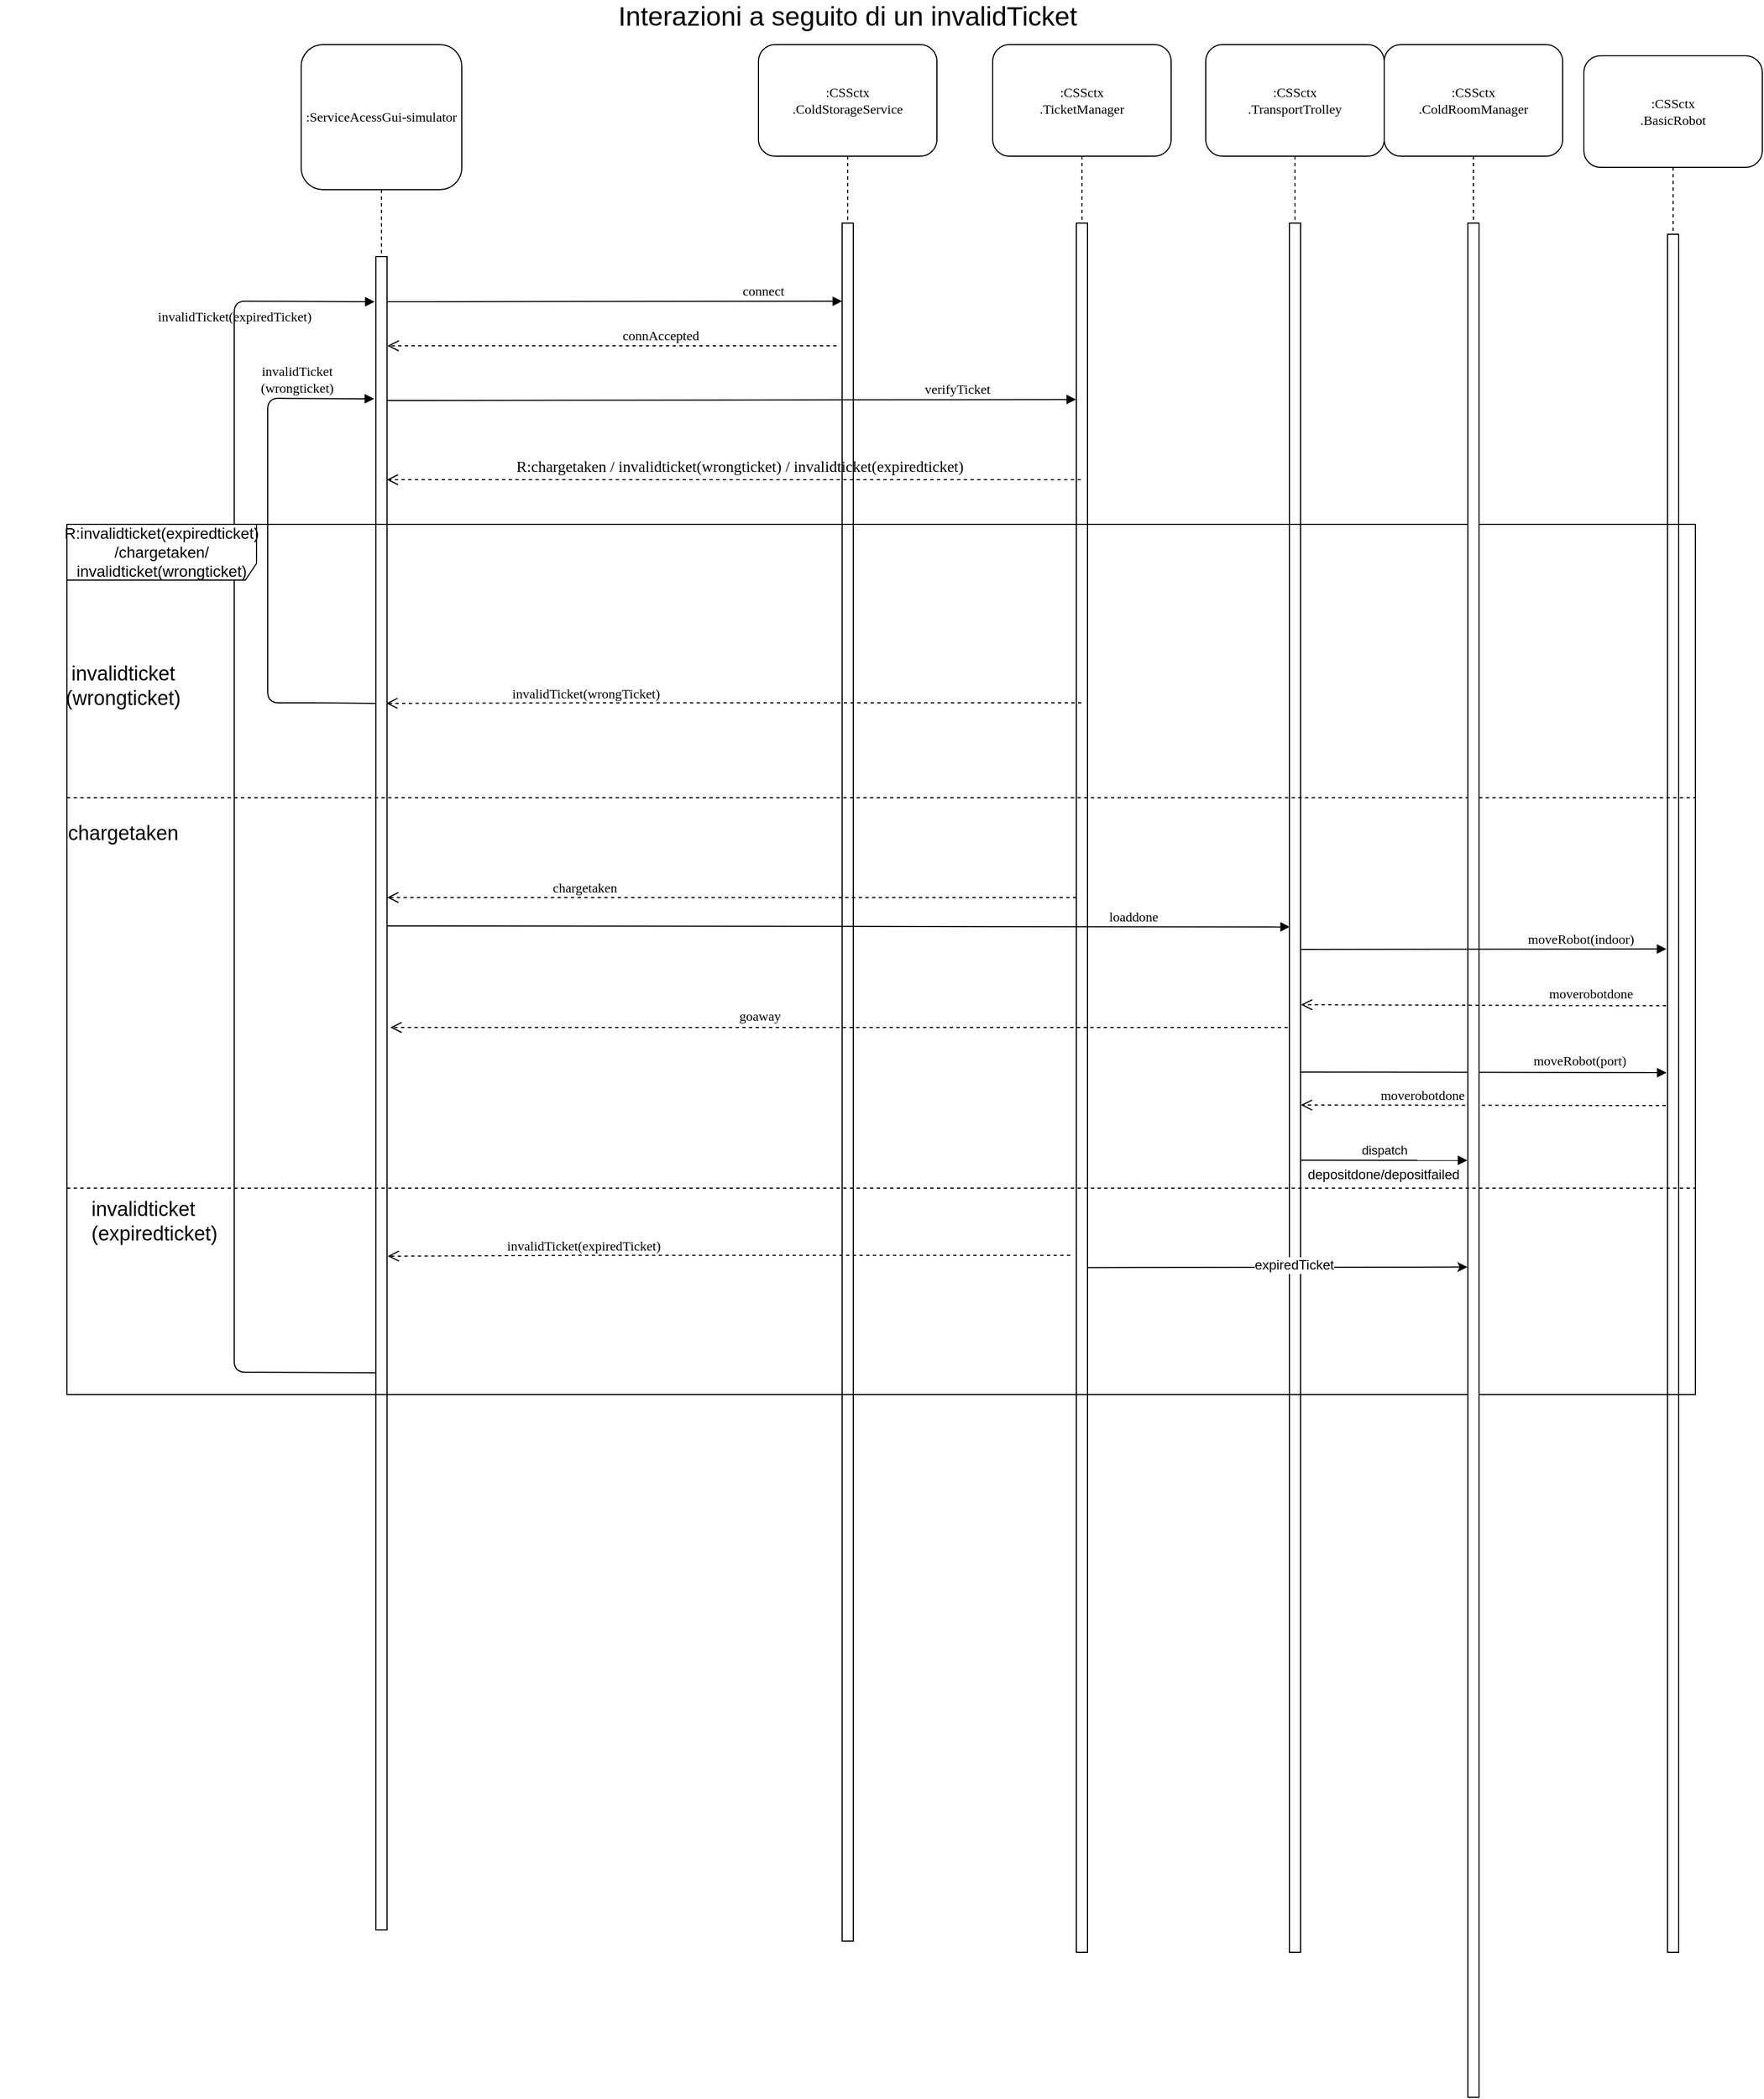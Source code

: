 <mxfile version="22.0.3" type="device">
  <diagram id="quIMlvd18_bg2elPpY9j" name="Pagina-2">
    <mxGraphModel dx="1674" dy="870" grid="1" gridSize="10" guides="1" tooltips="1" connect="1" arrows="1" fold="1" page="1" pageScale="1" pageWidth="827" pageHeight="1169" math="0" shadow="0">
      <root>
        <mxCell id="0" />
        <mxCell id="1" parent="0" />
        <mxCell id="N2O-ApHA6fofq8clF46Y-1" value=":ServiceAcessGui-simulator&lt;br&gt;" style="shape=umlLifeline;perimeter=lifelinePerimeter;whiteSpace=wrap;html=1;container=1;collapsible=0;recursiveResize=0;outlineConnect=0;rounded=1;shadow=0;comic=0;labelBackgroundColor=none;strokeWidth=1;fontFamily=Verdana;fontSize=12;align=center;size=130;" parent="1" vertex="1">
          <mxGeometry x="270" y="50" width="144" height="1300" as="geometry" />
        </mxCell>
        <mxCell id="N2O-ApHA6fofq8clF46Y-2" value="" style="html=1;points=[];perimeter=orthogonalPerimeter;rounded=0;shadow=0;comic=0;labelBackgroundColor=none;strokeWidth=1;fontFamily=Verdana;fontSize=12;align=center;" parent="N2O-ApHA6fofq8clF46Y-1" vertex="1">
          <mxGeometry x="67" y="190" width="10" height="1500" as="geometry" />
        </mxCell>
        <mxCell id="-1LEvT62y9rYPOEgt9M8-18" value="invalidTicket&lt;br&gt;(wrongticket)" style="html=1;verticalAlign=bottom;endArrow=block;labelBackgroundColor=none;fontFamily=Verdana;fontSize=12;entryX=-0.153;entryY=0.085;entryDx=0;entryDy=0;entryPerimeter=0;exitX=-0.055;exitY=0.267;exitDx=0;exitDy=0;exitPerimeter=0;" parent="N2O-ApHA6fofq8clF46Y-1" source="N2O-ApHA6fofq8clF46Y-2" target="N2O-ApHA6fofq8clF46Y-2" edge="1">
          <mxGeometry x="0.7" relative="1" as="geometry">
            <mxPoint x="60" y="590" as="sourcePoint" />
            <mxPoint x="60" y="320" as="targetPoint" />
            <Array as="points">
              <mxPoint x="20" y="590" />
              <mxPoint x="-30" y="590" />
              <mxPoint x="-30" y="317" />
            </Array>
            <mxPoint as="offset" />
          </mxGeometry>
        </mxCell>
        <mxCell id="-1LEvT62y9rYPOEgt9M8-21" value="invalidTicket(expiredTicket)" style="html=1;verticalAlign=bottom;endArrow=block;labelBackgroundColor=none;fontFamily=Verdana;fontSize=12;exitX=0.02;exitY=0.667;exitDx=0;exitDy=0;exitPerimeter=0;entryX=-0.114;entryY=0.027;entryDx=0;entryDy=0;entryPerimeter=0;" parent="N2O-ApHA6fofq8clF46Y-1" edge="1" target="N2O-ApHA6fofq8clF46Y-2" source="N2O-ApHA6fofq8clF46Y-2">
          <mxGeometry x="0.754" relative="1" as="geometry">
            <mxPoint x="60" y="1190" as="sourcePoint" />
            <mxPoint x="60" y="230" as="targetPoint" />
            <Array as="points">
              <mxPoint x="-60" y="1190" />
              <mxPoint x="-60" y="230" />
            </Array>
            <mxPoint as="offset" />
          </mxGeometry>
        </mxCell>
        <mxCell id="gZ9sGHbwMtrVvCfFXNdp-1" value=":CSSctx&lt;br&gt;.ColdStorageService" style="shape=umlLifeline;perimeter=lifelinePerimeter;whiteSpace=wrap;html=1;container=1;collapsible=0;recursiveResize=0;outlineConnect=0;rounded=1;shadow=0;comic=0;labelBackgroundColor=none;strokeWidth=1;fontFamily=Verdana;fontSize=12;align=center;size=100;points=[];" parent="1" vertex="1">
          <mxGeometry x="680" y="50" width="160" height="1700" as="geometry" />
        </mxCell>
        <mxCell id="gZ9sGHbwMtrVvCfFXNdp-2" value="" style="html=1;points=[];perimeter=orthogonalPerimeter;rounded=0;shadow=0;comic=0;labelBackgroundColor=none;strokeWidth=1;fontFamily=Verdana;fontSize=12;align=center;" parent="gZ9sGHbwMtrVvCfFXNdp-1" vertex="1">
          <mxGeometry x="75" y="160" width="10" height="1540" as="geometry" />
        </mxCell>
        <mxCell id="4cLTLOausn-tMqRDsMKk-3" value="connect" style="html=1;verticalAlign=bottom;endArrow=block;labelBackgroundColor=none;fontFamily=Verdana;fontSize=12;exitX=1.038;exitY=0.027;exitDx=0;exitDy=0;exitPerimeter=0;" parent="gZ9sGHbwMtrVvCfFXNdp-1" edge="1" source="N2O-ApHA6fofq8clF46Y-2">
          <mxGeometry x="0.653" relative="1" as="geometry">
            <mxPoint x="-330" y="230" as="sourcePoint" />
            <mxPoint x="75" y="230" as="targetPoint" />
            <Array as="points" />
            <mxPoint as="offset" />
          </mxGeometry>
        </mxCell>
        <mxCell id="rTRTFVOLgOanxBbqwZ-_-1" value="verifyTicket" style="html=1;verticalAlign=bottom;endArrow=block;labelBackgroundColor=none;fontFamily=Verdana;fontSize=12;entryX=-0.025;entryY=0.102;entryDx=0;entryDy=0;entryPerimeter=0;exitX=1.016;exitY=0.086;exitDx=0;exitDy=0;exitPerimeter=0;" parent="1" source="N2O-ApHA6fofq8clF46Y-2" edge="1" target="rTRTFVOLgOanxBbqwZ-_-4">
          <mxGeometry x="0.653" relative="1" as="geometry">
            <mxPoint x="360" y="370" as="sourcePoint" />
            <mxPoint x="950" y="370" as="targetPoint" />
            <Array as="points" />
            <mxPoint as="offset" />
          </mxGeometry>
        </mxCell>
        <mxCell id="rTRTFVOLgOanxBbqwZ-_-3" value=":CSSctx&lt;br&gt;.TicketManager" style="shape=umlLifeline;perimeter=lifelinePerimeter;whiteSpace=wrap;html=1;container=1;collapsible=0;recursiveResize=0;outlineConnect=0;rounded=1;shadow=0;comic=0;labelBackgroundColor=none;strokeWidth=1;fontFamily=Verdana;fontSize=12;align=center;size=100;points=[];" parent="1" vertex="1">
          <mxGeometry x="890" y="50" width="160" height="1710" as="geometry" />
        </mxCell>
        <mxCell id="rTRTFVOLgOanxBbqwZ-_-4" value="" style="html=1;points=[];perimeter=orthogonalPerimeter;rounded=0;shadow=0;comic=0;labelBackgroundColor=none;strokeWidth=1;fontFamily=Verdana;fontSize=12;align=center;" parent="rTRTFVOLgOanxBbqwZ-_-3" vertex="1">
          <mxGeometry x="75" y="160" width="10" height="1550" as="geometry" />
        </mxCell>
        <mxCell id="rTRTFVOLgOanxBbqwZ-_-6" value="&lt;font style=&quot;font-size: 14px;&quot;&gt;R:chargetaken / invalidticket(wrongticket) / invalidticket(expiredticket)&lt;/font&gt;" style="html=1;verticalAlign=bottom;endArrow=open;dashed=1;endSize=8;labelBackgroundColor=none;fontFamily=Verdana;fontSize=12;edgeStyle=elbowEdgeStyle;elbow=vertical;entryX=0.977;entryY=0.133;entryDx=0;entryDy=0;entryPerimeter=0;" parent="rTRTFVOLgOanxBbqwZ-_-3" target="N2O-ApHA6fofq8clF46Y-2" edge="1">
          <mxGeometry x="-0.015" relative="1" as="geometry">
            <mxPoint x="-540" y="390" as="targetPoint" />
            <Array as="points">
              <mxPoint x="-34.67" y="390" />
              <mxPoint x="-29.67" y="400" />
            </Array>
            <mxPoint x="79" y="390" as="sourcePoint" />
            <mxPoint as="offset" />
          </mxGeometry>
        </mxCell>
        <mxCell id="rTRTFVOLgOanxBbqwZ-_-16" value="goaway" style="html=1;verticalAlign=bottom;endArrow=open;dashed=1;endSize=8;labelBackgroundColor=none;fontFamily=Verdana;fontSize=12;edgeStyle=elbowEdgeStyle;elbow=horizontal;" parent="rTRTFVOLgOanxBbqwZ-_-3" edge="1">
          <mxGeometry x="0.186" y="-1" relative="1" as="geometry">
            <mxPoint x="-540" y="881" as="targetPoint" />
            <Array as="points">
              <mxPoint x="-339.67" y="881" />
              <mxPoint x="-334.67" y="891" />
            </Array>
            <mxPoint x="270.5" y="881" as="sourcePoint" />
            <mxPoint x="1" as="offset" />
          </mxGeometry>
        </mxCell>
        <mxCell id="rTRTFVOLgOanxBbqwZ-_-17" value="moveRobot(port)" style="html=1;verticalAlign=bottom;endArrow=block;labelBackgroundColor=none;fontFamily=Verdana;fontSize=12;entryX=-0.084;entryY=0.488;entryDx=0;entryDy=0;entryPerimeter=0;" parent="rTRTFVOLgOanxBbqwZ-_-3" edge="1" target="rTRTFVOLgOanxBbqwZ-_-13">
          <mxGeometry x="0.529" y="1" relative="1" as="geometry">
            <mxPoint x="270" y="921" as="sourcePoint" />
            <mxPoint x="610" y="921" as="targetPoint" />
            <Array as="points" />
            <mxPoint as="offset" />
          </mxGeometry>
        </mxCell>
        <mxCell id="rTRTFVOLgOanxBbqwZ-_-18" value="moverobotdone" style="html=1;verticalAlign=bottom;endArrow=open;dashed=1;endSize=8;labelBackgroundColor=none;fontFamily=Verdana;fontSize=12;edgeStyle=elbowEdgeStyle;elbow=horizontal;entryX=1.025;entryY=0.51;entryDx=0;entryDy=0;entryPerimeter=0;" parent="rTRTFVOLgOanxBbqwZ-_-3" edge="1" target="rTRTFVOLgOanxBbqwZ-_-9">
          <mxGeometry x="0.337" relative="1" as="geometry">
            <mxPoint x="270" y="951" as="targetPoint" />
            <Array as="points">
              <mxPoint x="570" y="1001" />
            </Array>
            <mxPoint x="603.5" y="951" as="sourcePoint" />
            <mxPoint as="offset" />
          </mxGeometry>
        </mxCell>
        <mxCell id="rTRTFVOLgOanxBbqwZ-_-8" value=":CSSctx&lt;br&gt;.TransportTrolley" style="shape=umlLifeline;perimeter=lifelinePerimeter;whiteSpace=wrap;html=1;container=1;collapsible=0;recursiveResize=0;outlineConnect=0;rounded=1;shadow=0;comic=0;labelBackgroundColor=none;strokeWidth=1;fontFamily=Verdana;fontSize=12;align=center;size=100;points=[];" parent="1" vertex="1">
          <mxGeometry x="1081" y="50" width="160" height="1710" as="geometry" />
        </mxCell>
        <mxCell id="rTRTFVOLgOanxBbqwZ-_-9" value="" style="html=1;points=[];perimeter=orthogonalPerimeter;rounded=0;shadow=0;comic=0;labelBackgroundColor=none;strokeWidth=1;fontFamily=Verdana;fontSize=12;align=center;" parent="rTRTFVOLgOanxBbqwZ-_-8" vertex="1">
          <mxGeometry x="75" y="160" width="10" height="1550" as="geometry" />
        </mxCell>
        <mxCell id="rTRTFVOLgOanxBbqwZ-_-12" value=":CSSctx&lt;br&gt;.BasicRobot" style="shape=umlLifeline;perimeter=lifelinePerimeter;whiteSpace=wrap;html=1;container=1;collapsible=0;recursiveResize=0;outlineConnect=0;rounded=1;shadow=0;comic=0;labelBackgroundColor=none;strokeWidth=1;fontFamily=Verdana;fontSize=12;align=center;size=100;points=[];" parent="1" vertex="1">
          <mxGeometry x="1420" y="60" width="160" height="1700" as="geometry" />
        </mxCell>
        <mxCell id="rTRTFVOLgOanxBbqwZ-_-13" value="" style="html=1;points=[];perimeter=orthogonalPerimeter;rounded=0;shadow=0;comic=0;labelBackgroundColor=none;strokeWidth=1;fontFamily=Verdana;fontSize=12;align=center;" parent="rTRTFVOLgOanxBbqwZ-_-12" vertex="1">
          <mxGeometry x="75" y="160" width="10" height="1540" as="geometry" />
        </mxCell>
        <mxCell id="cg7oMHLb6mgpNHiS1ckj-4" value="&lt;span style=&quot;font-size: 24px;&quot;&gt;Interazioni a seguito di un invalidTicket&lt;/span&gt;" style="text;html=1;strokeColor=none;fillColor=none;align=center;verticalAlign=middle;whiteSpace=wrap;rounded=0;" parent="1" vertex="1">
          <mxGeometry y="10" width="1520" height="30" as="geometry" />
        </mxCell>
        <mxCell id="cg7oMHLb6mgpNHiS1ckj-5" value="&lt;font style=&quot;font-size: 14px;&quot;&gt;R:invalidticket(expiredticket) /chargetaken/&lt;br&gt;invalidticket(wrongticket)&lt;/font&gt;" style="shape=umlFrame;whiteSpace=wrap;html=1;pointerEvents=0;recursiveResize=0;container=1;collapsible=0;width=170;height=50;" parent="1" vertex="1">
          <mxGeometry x="60" y="480" width="1460" height="780" as="geometry" />
        </mxCell>
        <mxCell id="cg7oMHLb6mgpNHiS1ckj-6" value="&lt;font style=&quot;font-size: 18px;&quot;&gt;invalidticket&lt;br&gt;(expiredticket)&lt;/font&gt;" style="text;html=1;" parent="cg7oMHLb6mgpNHiS1ckj-5" vertex="1">
          <mxGeometry width="100" height="20" relative="1" as="geometry">
            <mxPoint x="20" y="597" as="offset" />
          </mxGeometry>
        </mxCell>
        <mxCell id="cg7oMHLb6mgpNHiS1ckj-8" value="&lt;font style=&quot;font-size: 18px;&quot;&gt;chargetaken&lt;/font&gt;" style="text;html=1;align=center;verticalAlign=middle;resizable=0;points=[];autosize=1;strokeColor=none;fillColor=none;" parent="cg7oMHLb6mgpNHiS1ckj-5" vertex="1">
          <mxGeometry x="-10" y="257" width="120" height="40" as="geometry" />
        </mxCell>
        <mxCell id="-1LEvT62y9rYPOEgt9M8-10" value="" style="line;strokeWidth=1;dashed=1;labelPosition=center;verticalLabelPosition=bottom;align=left;verticalAlign=top;spacingLeft=20;spacingTop=15;html=1;whiteSpace=wrap;" parent="cg7oMHLb6mgpNHiS1ckj-5" vertex="1">
          <mxGeometry y="240" width="1460" height="10" as="geometry" />
        </mxCell>
        <mxCell id="-1LEvT62y9rYPOEgt9M8-16" value="&lt;font style=&quot;font-size: 18px;&quot;&gt;invalidticket&lt;br&gt;(wrongticket)&lt;/font&gt;" style="text;html=1;align=center;verticalAlign=middle;resizable=0;points=[];autosize=1;strokeColor=none;fillColor=none;" parent="cg7oMHLb6mgpNHiS1ckj-5" vertex="1">
          <mxGeometry x="-15" y="115" width="130" height="60" as="geometry" />
        </mxCell>
        <mxCell id="-1LEvT62y9rYPOEgt9M8-8" value="invalidTicket(expiredTicket)" style="html=1;verticalAlign=bottom;endArrow=open;dashed=1;endSize=8;labelBackgroundColor=none;fontFamily=Verdana;fontSize=12;edgeStyle=elbowEdgeStyle;elbow=horizontal;entryX=1.062;entryY=0.629;entryDx=0;entryDy=0;entryPerimeter=0;exitX=-0.545;exitY=0.664;exitDx=0;exitDy=0;exitPerimeter=0;" parent="cg7oMHLb6mgpNHiS1ckj-5" edge="1">
          <mxGeometry x="0.431" relative="1" as="geometry">
            <mxPoint x="287.62" y="656.01" as="targetPoint" />
            <Array as="points">
              <mxPoint x="475.33" y="656.54" />
              <mxPoint x="480.33" y="666.54" />
            </Array>
            <mxPoint x="899.55" y="655.2" as="sourcePoint" />
            <mxPoint x="1" as="offset" />
          </mxGeometry>
        </mxCell>
        <mxCell id="-1LEvT62y9rYPOEgt9M8-4" value=":CSSctx&lt;br&gt;.ColdRoomManager" style="shape=umlLifeline;perimeter=lifelinePerimeter;whiteSpace=wrap;html=1;container=1;collapsible=0;recursiveResize=0;outlineConnect=0;rounded=1;shadow=0;comic=0;labelBackgroundColor=none;strokeWidth=1;fontFamily=Verdana;fontSize=12;align=center;size=100;points=[];" parent="1" vertex="1">
          <mxGeometry x="1241" y="50" width="160" height="1840" as="geometry" />
        </mxCell>
        <mxCell id="-1LEvT62y9rYPOEgt9M8-5" value="" style="html=1;points=[];perimeter=orthogonalPerimeter;rounded=0;shadow=0;comic=0;labelBackgroundColor=none;strokeWidth=1;fontFamily=Verdana;fontSize=12;align=center;" parent="-1LEvT62y9rYPOEgt9M8-4" vertex="1">
          <mxGeometry x="75" y="160" width="10" height="1680" as="geometry" />
        </mxCell>
        <mxCell id="n1HdxyjwNf1vCj6tJYFC-3" value="depositdone/depositfailed" style="text;html=1;align=center;verticalAlign=middle;resizable=0;points=[];autosize=1;strokeColor=none;fillColor=none;" parent="1" vertex="1">
          <mxGeometry x="1160" y="1048" width="160" height="30" as="geometry" />
        </mxCell>
        <mxCell id="n1HdxyjwNf1vCj6tJYFC-5" value="" style="line;strokeWidth=1;dashed=1;labelPosition=center;verticalLabelPosition=bottom;align=left;verticalAlign=top;spacingLeft=20;spacingTop=15;html=1;whiteSpace=wrap;" parent="1" vertex="1">
          <mxGeometry x="60" y="1070" width="1460" height="10" as="geometry" />
        </mxCell>
        <mxCell id="4cLTLOausn-tMqRDsMKk-4" value="connAccepted" style="html=1;verticalAlign=bottom;endArrow=open;dashed=1;endSize=8;labelBackgroundColor=none;fontFamily=Verdana;fontSize=12;edgeStyle=elbowEdgeStyle;elbow=vertical;entryX=1.038;entryY=0.053;entryDx=0;entryDy=0;entryPerimeter=0;" parent="1" target="N2O-ApHA6fofq8clF46Y-2" edge="1">
          <mxGeometry x="-0.216" relative="1" as="geometry">
            <mxPoint x="350" y="320" as="targetPoint" />
            <Array as="points">
              <mxPoint x="431.33" y="320" />
              <mxPoint x="436.33" y="330" />
            </Array>
            <mxPoint x="750" y="320" as="sourcePoint" />
            <mxPoint as="offset" />
          </mxGeometry>
        </mxCell>
        <mxCell id="rTRTFVOLgOanxBbqwZ-_-14" value="moverobotdone" style="html=1;verticalAlign=bottom;endArrow=open;dashed=1;endSize=8;labelBackgroundColor=none;fontFamily=Verdana;fontSize=12;edgeStyle=elbowEdgeStyle;elbow=horizontal;entryX=1.04;entryY=0.452;entryDx=0;entryDy=0;entryPerimeter=0;exitX=-0.129;exitY=0.449;exitDx=0;exitDy=0;exitPerimeter=0;" parent="1" edge="1" target="rTRTFVOLgOanxBbqwZ-_-9" source="rTRTFVOLgOanxBbqwZ-_-13">
          <mxGeometry x="-0.578" y="-1" relative="1" as="geometry">
            <mxPoint x="1170" y="911" as="targetPoint" />
            <Array as="points">
              <mxPoint x="1450" y="961" />
            </Array>
            <mxPoint x="1490" y="911" as="sourcePoint" />
            <mxPoint as="offset" />
          </mxGeometry>
        </mxCell>
        <mxCell id="rTRTFVOLgOanxBbqwZ-_-15" value="moveRobot(indoor)" style="html=1;verticalAlign=bottom;endArrow=block;labelBackgroundColor=none;fontFamily=Verdana;fontSize=12;exitX=0.96;exitY=0.42;exitDx=0;exitDy=0;exitPerimeter=0;entryX=-0.1;entryY=0.416;entryDx=0;entryDy=0;entryPerimeter=0;" parent="1" edge="1" target="rTRTFVOLgOanxBbqwZ-_-13" source="rTRTFVOLgOanxBbqwZ-_-9">
          <mxGeometry x="0.531" relative="1" as="geometry">
            <mxPoint x="1170" y="861" as="sourcePoint" />
            <mxPoint x="1490" y="861" as="targetPoint" />
            <Array as="points" />
            <mxPoint as="offset" />
          </mxGeometry>
        </mxCell>
        <mxCell id="n1HdxyjwNf1vCj6tJYFC-2" value="dispatch" style="html=1;verticalAlign=bottom;endArrow=block;curved=0;rounded=0;entryX=0.972;entryY=0.071;entryDx=0;entryDy=0;entryPerimeter=0;exitX=0.038;exitY=0.066;exitDx=0;exitDy=0;exitPerimeter=0;" parent="1" target="n1HdxyjwNf1vCj6tJYFC-3" edge="1" source="n1HdxyjwNf1vCj6tJYFC-3">
          <mxGeometry width="80" relative="1" as="geometry">
            <mxPoint x="1170" y="1050" as="sourcePoint" />
            <mxPoint x="1320.5" y="1050" as="targetPoint" />
          </mxGeometry>
        </mxCell>
        <mxCell id="-1LEvT62y9rYPOEgt9M8-3" value="" style="endArrow=classic;html=1;rounded=0;entryX=-0.043;entryY=0.557;entryDx=0;entryDy=0;entryPerimeter=0;exitX=1.015;exitY=0.604;exitDx=0;exitDy=0;exitPerimeter=0;" parent="1" source="rTRTFVOLgOanxBbqwZ-_-4" edge="1" target="-1LEvT62y9rYPOEgt9M8-5">
          <mxGeometry width="50" height="50" relative="1" as="geometry">
            <mxPoint x="980" y="1150" as="sourcePoint" />
            <mxPoint x="1320.5" y="1146" as="targetPoint" />
          </mxGeometry>
        </mxCell>
        <mxCell id="-1LEvT62y9rYPOEgt9M8-6" value="&lt;font style=&quot;font-size: 12px;&quot;&gt;expiredTicket&lt;/font&gt;" style="edgeLabel;html=1;align=center;verticalAlign=middle;resizable=0;points=[];" parent="-1LEvT62y9rYPOEgt9M8-3" vertex="1" connectable="0">
          <mxGeometry x="0.079" y="2" relative="1" as="geometry">
            <mxPoint x="1" as="offset" />
          </mxGeometry>
        </mxCell>
        <mxCell id="kEfHReS5XdMBzArzRV5Z-1" value="loaddone" style="html=1;verticalAlign=bottom;endArrow=block;labelBackgroundColor=none;fontFamily=Verdana;fontSize=12;entryX=0.048;entryY=0.407;entryDx=0;entryDy=0;entryPerimeter=0;exitX=1.04;exitY=0.4;exitDx=0;exitDy=0;exitPerimeter=0;" parent="1" target="rTRTFVOLgOanxBbqwZ-_-9" edge="1" source="N2O-ApHA6fofq8clF46Y-2">
          <mxGeometry x="0.653" relative="1" as="geometry">
            <mxPoint x="350" y="840" as="sourcePoint" />
            <mxPoint x="1150" y="841" as="targetPoint" />
            <Array as="points" />
            <mxPoint as="offset" />
          </mxGeometry>
        </mxCell>
        <mxCell id="-1LEvT62y9rYPOEgt9M8-17" value="invalidTicket(wrongTicket)" style="html=1;verticalAlign=bottom;endArrow=open;dashed=1;endSize=8;labelBackgroundColor=none;fontFamily=Verdana;fontSize=12;edgeStyle=elbowEdgeStyle;elbow=horizontal;entryX=0.929;entryY=0.267;entryDx=0;entryDy=0;entryPerimeter=0;" parent="1" source="rTRTFVOLgOanxBbqwZ-_-3" edge="1" target="N2O-ApHA6fofq8clF46Y-2">
          <mxGeometry x="0.431" relative="1" as="geometry">
            <mxPoint x="350" y="640" as="targetPoint" />
            <Array as="points">
              <mxPoint x="535.33" y="640" />
              <mxPoint x="540.33" y="650" />
            </Array>
            <mxPoint x="758.5" y="640" as="sourcePoint" />
            <mxPoint x="1" as="offset" />
          </mxGeometry>
        </mxCell>
        <mxCell id="-1LEvT62y9rYPOEgt9M8-9" value="chargetaken" style="html=1;verticalAlign=bottom;endArrow=open;dashed=1;endSize=8;labelBackgroundColor=none;fontFamily=Verdana;fontSize=12;edgeStyle=elbowEdgeStyle;elbow=horizontal;entryX=1.013;entryY=0.383;entryDx=0;entryDy=0;entryPerimeter=0;exitX=-0.019;exitY=0.39;exitDx=0;exitDy=0;exitPerimeter=0;" parent="1" source="rTRTFVOLgOanxBbqwZ-_-4" edge="1" target="N2O-ApHA6fofq8clF46Y-2">
          <mxGeometry x="0.431" relative="1" as="geometry">
            <mxPoint x="350" y="814" as="targetPoint" />
            <Array as="points">
              <mxPoint x="960" y="820" />
              <mxPoint x="540.33" y="824" />
            </Array>
            <mxPoint x="960" y="810" as="sourcePoint" />
            <mxPoint x="1" as="offset" />
          </mxGeometry>
        </mxCell>
      </root>
    </mxGraphModel>
  </diagram>
</mxfile>
